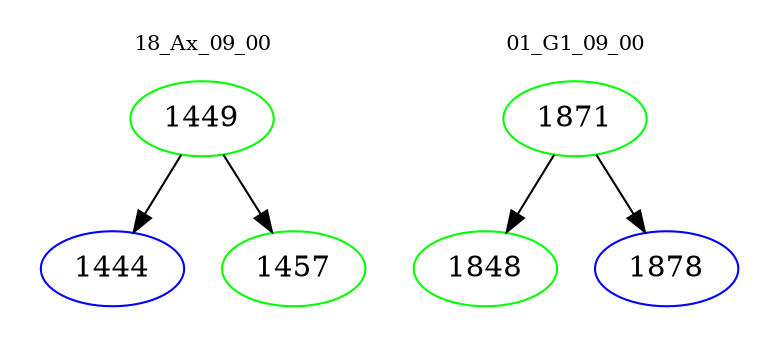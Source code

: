 digraph{
subgraph cluster_0 {
color = white
label = "18_Ax_09_00";
fontsize=10;
T0_1449 [label="1449", color="green"]
T0_1449 -> T0_1444 [color="black"]
T0_1444 [label="1444", color="blue"]
T0_1449 -> T0_1457 [color="black"]
T0_1457 [label="1457", color="green"]
}
subgraph cluster_1 {
color = white
label = "01_G1_09_00";
fontsize=10;
T1_1871 [label="1871", color="green"]
T1_1871 -> T1_1848 [color="black"]
T1_1848 [label="1848", color="green"]
T1_1871 -> T1_1878 [color="black"]
T1_1878 [label="1878", color="blue"]
}
}
